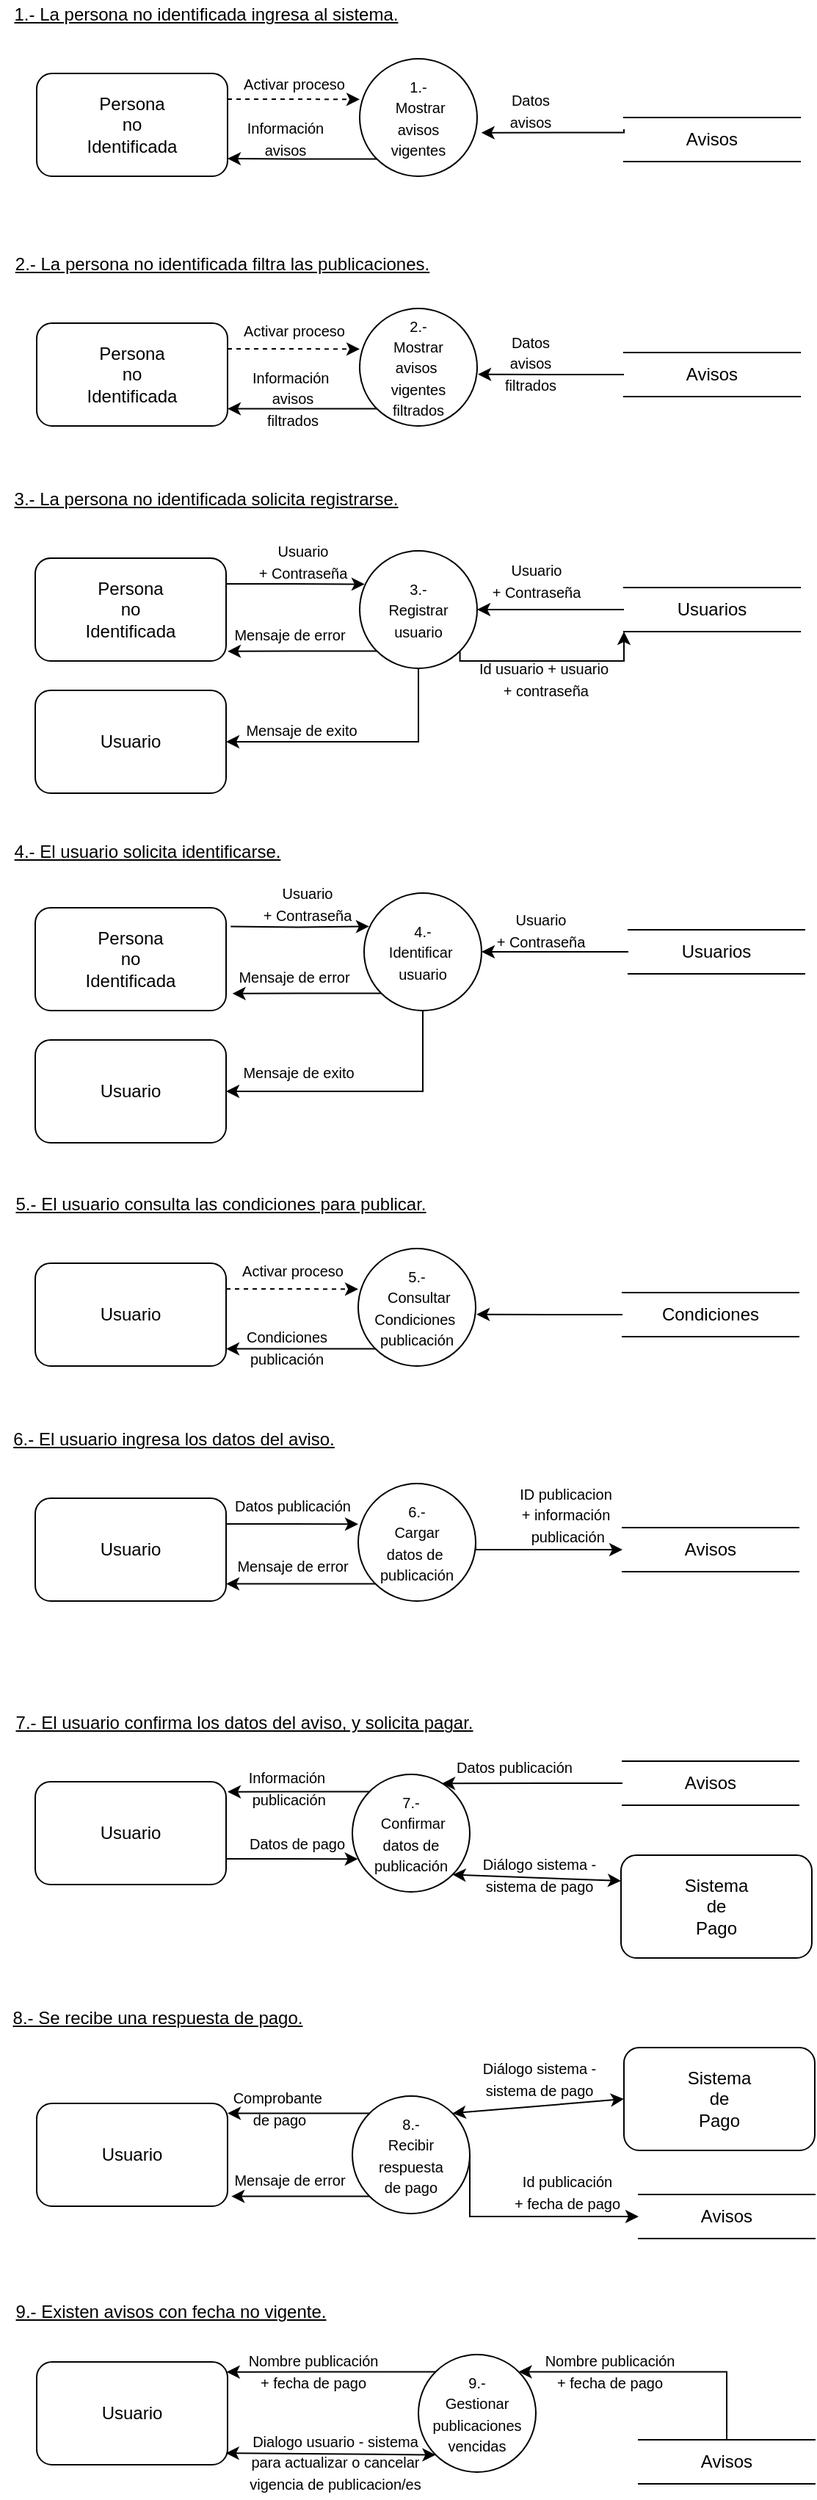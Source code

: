 <mxfile version="12.4.2" type="device" pages="1"><diagram id="OZNG_3REnKGkvGDmZu1G" name="DFD "><mxGraphModel dx="1640" dy="470" grid="0" gridSize="10" guides="1" tooltips="1" connect="1" arrows="1" fold="1" page="1" pageScale="1" pageWidth="827" pageHeight="1169" math="0" shadow="0"><root><mxCell id="0"/><mxCell id="1" parent="0"/><mxCell id="3HTM0qDaS_Y5Fe2qaokm-27" value="&lt;u&gt;1.- La persona no identificada ingresa al sistema.&lt;/u&gt;" style="text;html=1;align=center;verticalAlign=middle;resizable=0;points=[];;autosize=1;" vertex="1" parent="1"><mxGeometry x="-825" y="10" width="280" height="20" as="geometry"/></mxCell><mxCell id="3HTM0qDaS_Y5Fe2qaokm-47" style="edgeStyle=orthogonalEdgeStyle;rounded=0;orthogonalLoop=1;jettySize=auto;html=1;exitX=1;exitY=0.25;exitDx=0;exitDy=0;entryX=0;entryY=0.346;entryDx=0;entryDy=0;entryPerimeter=0;dashed=1;" edge="1" parent="1" source="3HTM0qDaS_Y5Fe2qaokm-44" target="3HTM0qDaS_Y5Fe2qaokm-45"><mxGeometry relative="1" as="geometry"/></mxCell><mxCell id="3HTM0qDaS_Y5Fe2qaokm-44" value="Persona &lt;br&gt;no &lt;br&gt;Identificada" style="rounded=1;whiteSpace=wrap;html=1;" vertex="1" parent="1"><mxGeometry x="-800" y="60" width="130" height="70" as="geometry"/></mxCell><mxCell id="3HTM0qDaS_Y5Fe2qaokm-46" style="edgeStyle=orthogonalEdgeStyle;rounded=0;orthogonalLoop=1;jettySize=auto;html=1;exitX=0;exitY=1;exitDx=0;exitDy=0;" edge="1" parent="1" source="3HTM0qDaS_Y5Fe2qaokm-45"><mxGeometry relative="1" as="geometry"><mxPoint x="-670" y="118" as="targetPoint"/><Array as="points"><mxPoint x="-625" y="118"/></Array></mxGeometry></mxCell><mxCell id="3HTM0qDaS_Y5Fe2qaokm-45" value="&lt;font style=&quot;font-size: 10px&quot;&gt;1.-&lt;br&gt;&amp;nbsp;Mostrar&lt;br&gt;avisos&lt;br&gt;vigentes&lt;/font&gt;" style="ellipse;whiteSpace=wrap;html=1;aspect=fixed;" vertex="1" parent="1"><mxGeometry x="-580" y="50" width="80" height="80" as="geometry"/></mxCell><mxCell id="3HTM0qDaS_Y5Fe2qaokm-48" value="&lt;font style=&quot;font-size: 10px&quot;&gt;Activar proceso&lt;/font&gt;" style="text;html=1;align=center;verticalAlign=middle;resizable=0;points=[];;autosize=1;" vertex="1" parent="1"><mxGeometry x="-665" y="57" width="80" height="20" as="geometry"/></mxCell><mxCell id="3HTM0qDaS_Y5Fe2qaokm-49" value="&lt;font style=&quot;font-size: 10px&quot;&gt;Información&lt;br&gt;avisos&lt;/font&gt;" style="text;html=1;align=center;verticalAlign=middle;resizable=0;points=[];;autosize=1;" vertex="1" parent="1"><mxGeometry x="-666" y="84" width="70" height="40" as="geometry"/></mxCell><mxCell id="3HTM0qDaS_Y5Fe2qaokm-52" style="edgeStyle=orthogonalEdgeStyle;rounded=0;orthogonalLoop=1;jettySize=auto;html=1;exitX=0;exitY=0.267;exitDx=0;exitDy=0;entryX=1.036;entryY=0.629;entryDx=0;entryDy=0;entryPerimeter=0;exitPerimeter=0;" edge="1" parent="1" source="3HTM0qDaS_Y5Fe2qaokm-51" target="3HTM0qDaS_Y5Fe2qaokm-45"><mxGeometry relative="1" as="geometry"><Array as="points"><mxPoint x="-400" y="100"/></Array></mxGeometry></mxCell><mxCell id="3HTM0qDaS_Y5Fe2qaokm-51" value="Avisos" style="shape=partialRectangle;whiteSpace=wrap;html=1;left=0;right=0;fillColor=none;" vertex="1" parent="1"><mxGeometry x="-400" y="90" width="120" height="30" as="geometry"/></mxCell><mxCell id="3HTM0qDaS_Y5Fe2qaokm-53" value="&lt;font style=&quot;font-size: 10px&quot;&gt;Datos&lt;br&gt;avisos&lt;/font&gt;" style="text;html=1;align=center;verticalAlign=middle;resizable=0;points=[];;autosize=1;" vertex="1" parent="1"><mxGeometry x="-483.76" y="65" width="40" height="40" as="geometry"/></mxCell><mxCell id="3HTM0qDaS_Y5Fe2qaokm-54" value="&lt;u&gt;2.- La persona no identificada filtra las publicaciones.&lt;/u&gt;" style="text;html=1;align=center;verticalAlign=middle;resizable=0;points=[];;autosize=1;" vertex="1" parent="1"><mxGeometry x="-824" y="180" width="300" height="20" as="geometry"/></mxCell><mxCell id="3HTM0qDaS_Y5Fe2qaokm-57" style="edgeStyle=orthogonalEdgeStyle;rounded=0;orthogonalLoop=1;jettySize=auto;html=1;exitX=1;exitY=0.25;exitDx=0;exitDy=0;entryX=0;entryY=0.346;entryDx=0;entryDy=0;entryPerimeter=0;dashed=1;" edge="1" parent="1" source="3HTM0qDaS_Y5Fe2qaokm-55" target="3HTM0qDaS_Y5Fe2qaokm-56"><mxGeometry relative="1" as="geometry"/></mxCell><mxCell id="3HTM0qDaS_Y5Fe2qaokm-55" value="Persona &lt;br&gt;no &lt;br&gt;Identificada" style="rounded=1;whiteSpace=wrap;html=1;" vertex="1" parent="1"><mxGeometry x="-800" y="230" width="130" height="70" as="geometry"/></mxCell><mxCell id="3HTM0qDaS_Y5Fe2qaokm-58" style="edgeStyle=orthogonalEdgeStyle;rounded=0;orthogonalLoop=1;jettySize=auto;html=1;exitX=0;exitY=1;exitDx=0;exitDy=0;entryX=1;entryY=0.833;entryDx=0;entryDy=0;entryPerimeter=0;" edge="1" parent="1" source="3HTM0qDaS_Y5Fe2qaokm-56" target="3HTM0qDaS_Y5Fe2qaokm-55"><mxGeometry relative="1" as="geometry"/></mxCell><mxCell id="3HTM0qDaS_Y5Fe2qaokm-56" value="&lt;font style=&quot;font-size: 10px&quot;&gt;2.-&lt;br&gt;&amp;nbsp;Mostrar&amp;nbsp;&lt;br&gt;avisos&amp;nbsp;&lt;br&gt;vigentes&lt;br&gt;filtrados&lt;/font&gt;" style="ellipse;whiteSpace=wrap;html=1;aspect=fixed;" vertex="1" parent="1"><mxGeometry x="-580" y="220" width="80" height="80" as="geometry"/></mxCell><mxCell id="3HTM0qDaS_Y5Fe2qaokm-59" value="&lt;font style=&quot;font-size: 10px&quot;&gt;Activar proceso&lt;/font&gt;" style="text;html=1;align=center;verticalAlign=middle;resizable=0;points=[];;autosize=1;" vertex="1" parent="1"><mxGeometry x="-665.38" y="225" width="80" height="20" as="geometry"/></mxCell><mxCell id="3HTM0qDaS_Y5Fe2qaokm-61" style="edgeStyle=orthogonalEdgeStyle;rounded=0;orthogonalLoop=1;jettySize=auto;html=1;exitX=0;exitY=0.5;exitDx=0;exitDy=0;entryX=1.007;entryY=0.561;entryDx=0;entryDy=0;entryPerimeter=0;" edge="1" parent="1" source="3HTM0qDaS_Y5Fe2qaokm-60" target="3HTM0qDaS_Y5Fe2qaokm-56"><mxGeometry relative="1" as="geometry"/></mxCell><mxCell id="3HTM0qDaS_Y5Fe2qaokm-60" value="Avisos" style="shape=partialRectangle;whiteSpace=wrap;html=1;left=0;right=0;fillColor=none;" vertex="1" parent="1"><mxGeometry x="-400" y="250" width="120" height="30" as="geometry"/></mxCell><mxCell id="3HTM0qDaS_Y5Fe2qaokm-62" value="&lt;font style=&quot;font-size: 10px&quot;&gt;Datos&lt;br&gt;avisos&lt;br&gt;filtrados&lt;/font&gt;" style="text;html=1;align=center;verticalAlign=middle;resizable=0;points=[];;autosize=1;" vertex="1" parent="1"><mxGeometry x="-488.76" y="232" width="50" height="50" as="geometry"/></mxCell><mxCell id="3HTM0qDaS_Y5Fe2qaokm-63" value="&lt;font style=&quot;font-size: 10px&quot;&gt;Información&amp;nbsp;&lt;br&gt;avisos&lt;br&gt;filtrados&lt;/font&gt;" style="text;html=1;align=center;verticalAlign=middle;resizable=0;points=[];;autosize=1;" vertex="1" parent="1"><mxGeometry x="-661" y="256" width="70" height="50" as="geometry"/></mxCell><mxCell id="3HTM0qDaS_Y5Fe2qaokm-64" value="&lt;u&gt;3.- La persona no identificada solicita registrarse.&lt;/u&gt;" style="text;html=1;align=center;verticalAlign=middle;resizable=0;points=[];;autosize=1;" vertex="1" parent="1"><mxGeometry x="-825" y="340" width="280" height="20" as="geometry"/></mxCell><mxCell id="3HTM0qDaS_Y5Fe2qaokm-70" style="edgeStyle=orthogonalEdgeStyle;rounded=0;orthogonalLoop=1;jettySize=auto;html=1;exitX=0;exitY=1;exitDx=0;exitDy=0;entryX=1.008;entryY=0.906;entryDx=0;entryDy=0;entryPerimeter=0;" edge="1" parent="1" source="3HTM0qDaS_Y5Fe2qaokm-65" target="3HTM0qDaS_Y5Fe2qaokm-66"><mxGeometry relative="1" as="geometry"/></mxCell><mxCell id="3HTM0qDaS_Y5Fe2qaokm-75" style="edgeStyle=orthogonalEdgeStyle;rounded=0;orthogonalLoop=1;jettySize=auto;html=1;exitX=1;exitY=1;exitDx=0;exitDy=0;entryX=0;entryY=1;entryDx=0;entryDy=0;" edge="1" parent="1" source="3HTM0qDaS_Y5Fe2qaokm-65" target="3HTM0qDaS_Y5Fe2qaokm-72"><mxGeometry relative="1" as="geometry"><mxPoint x="-370" y="453.429" as="targetPoint"/><Array as="points"><mxPoint x="-512" y="460"/><mxPoint x="-400" y="460"/></Array></mxGeometry></mxCell><mxCell id="3HTM0qDaS_Y5Fe2qaokm-79" style="edgeStyle=orthogonalEdgeStyle;rounded=0;orthogonalLoop=1;jettySize=auto;html=1;exitX=0.5;exitY=1;exitDx=0;exitDy=0;entryX=1;entryY=0.5;entryDx=0;entryDy=0;" edge="1" parent="1" source="3HTM0qDaS_Y5Fe2qaokm-65" target="3HTM0qDaS_Y5Fe2qaokm-78"><mxGeometry relative="1" as="geometry"/></mxCell><mxCell id="3HTM0qDaS_Y5Fe2qaokm-65" value="&lt;font style=&quot;font-size: 10px&quot;&gt;3.- &lt;br&gt;Registrar&lt;br&gt;usuario&lt;/font&gt;" style="ellipse;whiteSpace=wrap;html=1;aspect=fixed;" vertex="1" parent="1"><mxGeometry x="-580" y="385" width="80" height="80" as="geometry"/></mxCell><mxCell id="3HTM0qDaS_Y5Fe2qaokm-68" style="edgeStyle=orthogonalEdgeStyle;rounded=0;orthogonalLoop=1;jettySize=auto;html=1;exitX=1;exitY=0.25;exitDx=0;exitDy=0;entryX=0.043;entryY=0.284;entryDx=0;entryDy=0;entryPerimeter=0;" edge="1" parent="1" source="3HTM0qDaS_Y5Fe2qaokm-66" target="3HTM0qDaS_Y5Fe2qaokm-65"><mxGeometry relative="1" as="geometry"/></mxCell><mxCell id="3HTM0qDaS_Y5Fe2qaokm-66" value="Persona &lt;br&gt;no &lt;br&gt;Identificada" style="rounded=1;whiteSpace=wrap;html=1;" vertex="1" parent="1"><mxGeometry x="-801" y="390" width="130" height="70" as="geometry"/></mxCell><mxCell id="3HTM0qDaS_Y5Fe2qaokm-69" value="&lt;font style=&quot;font-size: 10px&quot;&gt;Usuario &lt;br&gt;+ Contraseña&lt;/font&gt;" style="text;html=1;align=center;verticalAlign=middle;resizable=0;points=[];;autosize=1;" vertex="1" parent="1"><mxGeometry x="-659" y="372" width="80" height="40" as="geometry"/></mxCell><mxCell id="3HTM0qDaS_Y5Fe2qaokm-71" value="&lt;font style=&quot;font-size: 10px&quot;&gt;Mensaje de error&lt;/font&gt;" style="text;html=1;align=center;verticalAlign=middle;resizable=0;points=[];;autosize=1;" vertex="1" parent="1"><mxGeometry x="-673" y="432" width="90" height="20" as="geometry"/></mxCell><mxCell id="3HTM0qDaS_Y5Fe2qaokm-73" style="edgeStyle=orthogonalEdgeStyle;rounded=0;orthogonalLoop=1;jettySize=auto;html=1;exitX=0;exitY=0.5;exitDx=0;exitDy=0;entryX=1;entryY=0.5;entryDx=0;entryDy=0;" edge="1" parent="1" source="3HTM0qDaS_Y5Fe2qaokm-72" target="3HTM0qDaS_Y5Fe2qaokm-65"><mxGeometry relative="1" as="geometry"><mxPoint x="-490" y="424.857" as="targetPoint"/></mxGeometry></mxCell><mxCell id="3HTM0qDaS_Y5Fe2qaokm-72" value="Usuarios" style="shape=partialRectangle;whiteSpace=wrap;html=1;left=0;right=0;fillColor=none;" vertex="1" parent="1"><mxGeometry x="-400" y="410" width="120" height="30" as="geometry"/></mxCell><mxCell id="3HTM0qDaS_Y5Fe2qaokm-74" value="&lt;font style=&quot;font-size: 10px&quot;&gt;Usuario &lt;br&gt;+ Contraseña&lt;/font&gt;" style="text;html=1;align=center;verticalAlign=middle;resizable=0;points=[];;autosize=1;" vertex="1" parent="1"><mxGeometry x="-500" y="385" width="80" height="40" as="geometry"/></mxCell><mxCell id="3HTM0qDaS_Y5Fe2qaokm-76" value="&lt;font style=&quot;font-size: 10px&quot;&gt;Id usuario + usuario&lt;br&gt;&amp;nbsp;+ contraseña&lt;/font&gt;" style="text;html=1;align=center;verticalAlign=middle;resizable=0;points=[];;autosize=1;" vertex="1" parent="1"><mxGeometry x="-505" y="452" width="100" height="40" as="geometry"/></mxCell><mxCell id="3HTM0qDaS_Y5Fe2qaokm-78" value="Usuario" style="rounded=1;whiteSpace=wrap;html=1;" vertex="1" parent="1"><mxGeometry x="-801" y="480" width="130" height="70" as="geometry"/></mxCell><mxCell id="3HTM0qDaS_Y5Fe2qaokm-80" value="&lt;font style=&quot;font-size: 10px&quot;&gt;Mensaje de exito&lt;/font&gt;" style="text;html=1;align=center;verticalAlign=middle;resizable=0;points=[];;autosize=1;" vertex="1" parent="1"><mxGeometry x="-665" y="497" width="90" height="20" as="geometry"/></mxCell><mxCell id="3HTM0qDaS_Y5Fe2qaokm-81" value="&lt;u&gt;4.- El usuario solicita identificarse.&lt;/u&gt;" style="text;html=1;align=center;verticalAlign=middle;resizable=0;points=[];;autosize=1;" vertex="1" parent="1"><mxGeometry x="-825" y="580" width="200" height="20" as="geometry"/></mxCell><mxCell id="3HTM0qDaS_Y5Fe2qaokm-82" value="Persona &lt;br&gt;no &lt;br&gt;Identificada" style="rounded=1;whiteSpace=wrap;html=1;" vertex="1" parent="1"><mxGeometry x="-801" y="628" width="130" height="70" as="geometry"/></mxCell><mxCell id="3HTM0qDaS_Y5Fe2qaokm-83" value="Usuario" style="rounded=1;whiteSpace=wrap;html=1;" vertex="1" parent="1"><mxGeometry x="-801" y="718" width="130" height="70" as="geometry"/></mxCell><mxCell id="3HTM0qDaS_Y5Fe2qaokm-84" style="edgeStyle=orthogonalEdgeStyle;rounded=0;orthogonalLoop=1;jettySize=auto;html=1;exitX=0;exitY=1;exitDx=0;exitDy=0;entryX=1.008;entryY=0.906;entryDx=0;entryDy=0;entryPerimeter=0;" edge="1" parent="1" source="3HTM0qDaS_Y5Fe2qaokm-87"><mxGeometry relative="1" as="geometry"><mxPoint x="-666.714" y="686.429" as="targetPoint"/><Array as="points"><mxPoint x="-622" y="687"/></Array></mxGeometry></mxCell><mxCell id="3HTM0qDaS_Y5Fe2qaokm-95" style="edgeStyle=orthogonalEdgeStyle;rounded=0;orthogonalLoop=1;jettySize=auto;html=1;exitX=0.5;exitY=1;exitDx=0;exitDy=0;entryX=1;entryY=0.5;entryDx=0;entryDy=0;" edge="1" parent="1" source="3HTM0qDaS_Y5Fe2qaokm-87" target="3HTM0qDaS_Y5Fe2qaokm-83"><mxGeometry relative="1" as="geometry"/></mxCell><mxCell id="3HTM0qDaS_Y5Fe2qaokm-87" value="&lt;font style=&quot;font-size: 10px&quot;&gt;4.- &lt;br&gt;Identificar&amp;nbsp;&lt;br&gt;usuario&lt;br&gt;&lt;/font&gt;" style="ellipse;whiteSpace=wrap;html=1;aspect=fixed;" vertex="1" parent="1"><mxGeometry x="-577" y="618" width="80" height="80" as="geometry"/></mxCell><mxCell id="3HTM0qDaS_Y5Fe2qaokm-88" style="edgeStyle=orthogonalEdgeStyle;rounded=0;orthogonalLoop=1;jettySize=auto;html=1;exitX=1;exitY=0.25;exitDx=0;exitDy=0;entryX=0.043;entryY=0.284;entryDx=0;entryDy=0;entryPerimeter=0;" edge="1" parent="1" target="3HTM0qDaS_Y5Fe2qaokm-87"><mxGeometry relative="1" as="geometry"><mxPoint x="-667.857" y="640.714" as="sourcePoint"/></mxGeometry></mxCell><mxCell id="3HTM0qDaS_Y5Fe2qaokm-89" value="&lt;font style=&quot;font-size: 10px&quot;&gt;Mensaje de error&lt;/font&gt;" style="text;html=1;align=center;verticalAlign=middle;resizable=0;points=[];;autosize=1;" vertex="1" parent="1"><mxGeometry x="-670" y="665" width="90" height="20" as="geometry"/></mxCell><mxCell id="3HTM0qDaS_Y5Fe2qaokm-90" style="edgeStyle=orthogonalEdgeStyle;rounded=0;orthogonalLoop=1;jettySize=auto;html=1;exitX=0;exitY=0.5;exitDx=0;exitDy=0;entryX=1;entryY=0.5;entryDx=0;entryDy=0;" edge="1" parent="1" source="3HTM0qDaS_Y5Fe2qaokm-91" target="3HTM0qDaS_Y5Fe2qaokm-87"><mxGeometry relative="1" as="geometry"><mxPoint x="-487" y="657.857" as="targetPoint"/></mxGeometry></mxCell><mxCell id="3HTM0qDaS_Y5Fe2qaokm-91" value="Usuarios" style="shape=partialRectangle;whiteSpace=wrap;html=1;left=0;right=0;fillColor=none;" vertex="1" parent="1"><mxGeometry x="-397" y="643" width="120" height="30" as="geometry"/></mxCell><mxCell id="3HTM0qDaS_Y5Fe2qaokm-92" value="&lt;font style=&quot;font-size: 10px&quot;&gt;Usuario &lt;br&gt;+ Contraseña&lt;/font&gt;" style="text;html=1;align=center;verticalAlign=middle;resizable=0;points=[];;autosize=1;" vertex="1" parent="1"><mxGeometry x="-497" y="623" width="80" height="40" as="geometry"/></mxCell><mxCell id="3HTM0qDaS_Y5Fe2qaokm-94" value="&lt;font style=&quot;font-size: 10px&quot;&gt;Mensaje de exito&lt;/font&gt;" style="text;html=1;align=center;verticalAlign=middle;resizable=0;points=[];;autosize=1;" vertex="1" parent="1"><mxGeometry x="-667" y="730" width="90" height="20" as="geometry"/></mxCell><mxCell id="3HTM0qDaS_Y5Fe2qaokm-96" value="&lt;font style=&quot;font-size: 10px&quot;&gt;Usuario &lt;br&gt;+ Contraseña&lt;/font&gt;" style="text;html=1;align=center;verticalAlign=middle;resizable=0;points=[];;autosize=1;" vertex="1" parent="1"><mxGeometry x="-656" y="605" width="80" height="40" as="geometry"/></mxCell><mxCell id="3HTM0qDaS_Y5Fe2qaokm-98" value="&lt;u&gt;5.- El usuario consulta las condiciones para publicar.&lt;/u&gt;" style="text;html=1;align=center;verticalAlign=middle;resizable=0;points=[];;autosize=1;" vertex="1" parent="1"><mxGeometry x="-825" y="820" width="300" height="20" as="geometry"/></mxCell><mxCell id="3HTM0qDaS_Y5Fe2qaokm-99" style="edgeStyle=orthogonalEdgeStyle;rounded=0;orthogonalLoop=1;jettySize=auto;html=1;exitX=1;exitY=0.25;exitDx=0;exitDy=0;entryX=0;entryY=0.346;entryDx=0;entryDy=0;entryPerimeter=0;dashed=1;" edge="1" parent="1" source="3HTM0qDaS_Y5Fe2qaokm-100" target="3HTM0qDaS_Y5Fe2qaokm-102"><mxGeometry relative="1" as="geometry"/></mxCell><mxCell id="3HTM0qDaS_Y5Fe2qaokm-100" value="Usuario" style="rounded=1;whiteSpace=wrap;html=1;" vertex="1" parent="1"><mxGeometry x="-801" y="870" width="130" height="70" as="geometry"/></mxCell><mxCell id="3HTM0qDaS_Y5Fe2qaokm-101" style="edgeStyle=orthogonalEdgeStyle;rounded=0;orthogonalLoop=1;jettySize=auto;html=1;exitX=0;exitY=1;exitDx=0;exitDy=0;entryX=1;entryY=0.833;entryDx=0;entryDy=0;entryPerimeter=0;" edge="1" parent="1" source="3HTM0qDaS_Y5Fe2qaokm-102" target="3HTM0qDaS_Y5Fe2qaokm-100"><mxGeometry relative="1" as="geometry"/></mxCell><mxCell id="3HTM0qDaS_Y5Fe2qaokm-102" value="&lt;font style=&quot;font-size: 10px&quot;&gt;5.-&lt;br&gt;&amp;nbsp;Consultar&lt;br&gt;Condiciones&amp;nbsp;&lt;br&gt;publicación&lt;br&gt;&lt;/font&gt;" style="ellipse;whiteSpace=wrap;html=1;aspect=fixed;" vertex="1" parent="1"><mxGeometry x="-581" y="860" width="80" height="80" as="geometry"/></mxCell><mxCell id="3HTM0qDaS_Y5Fe2qaokm-103" value="&lt;font style=&quot;font-size: 10px&quot;&gt;Activar proceso&lt;/font&gt;" style="text;html=1;align=center;verticalAlign=middle;resizable=0;points=[];;autosize=1;" vertex="1" parent="1"><mxGeometry x="-666.38" y="865" width="80" height="20" as="geometry"/></mxCell><mxCell id="3HTM0qDaS_Y5Fe2qaokm-104" style="edgeStyle=orthogonalEdgeStyle;rounded=0;orthogonalLoop=1;jettySize=auto;html=1;exitX=0;exitY=0.5;exitDx=0;exitDy=0;entryX=1.007;entryY=0.561;entryDx=0;entryDy=0;entryPerimeter=0;" edge="1" parent="1" source="3HTM0qDaS_Y5Fe2qaokm-105" target="3HTM0qDaS_Y5Fe2qaokm-102"><mxGeometry relative="1" as="geometry"/></mxCell><mxCell id="3HTM0qDaS_Y5Fe2qaokm-105" value="Condiciones" style="shape=partialRectangle;whiteSpace=wrap;html=1;left=0;right=0;fillColor=none;" vertex="1" parent="1"><mxGeometry x="-401" y="890" width="120" height="30" as="geometry"/></mxCell><mxCell id="3HTM0qDaS_Y5Fe2qaokm-107" value="&lt;font style=&quot;font-size: 10px&quot;&gt;Condiciones&lt;br&gt;publicación&lt;/font&gt;" style="text;html=1;align=center;verticalAlign=middle;resizable=0;points=[];;autosize=1;" vertex="1" parent="1"><mxGeometry x="-665" y="907" width="70" height="40" as="geometry"/></mxCell><mxCell id="3HTM0qDaS_Y5Fe2qaokm-108" value="&lt;u&gt;6.- El usuario ingresa los datos del aviso.&lt;/u&gt;" style="text;html=1;align=center;verticalAlign=middle;resizable=0;points=[];;autosize=1;" vertex="1" parent="1"><mxGeometry x="-822" y="980" width="230" height="20" as="geometry"/></mxCell><mxCell id="3HTM0qDaS_Y5Fe2qaokm-109" style="edgeStyle=orthogonalEdgeStyle;rounded=0;orthogonalLoop=1;jettySize=auto;html=1;exitX=1;exitY=0.25;exitDx=0;exitDy=0;entryX=0;entryY=0.346;entryDx=0;entryDy=0;entryPerimeter=0;" edge="1" parent="1" source="3HTM0qDaS_Y5Fe2qaokm-110" target="3HTM0qDaS_Y5Fe2qaokm-112"><mxGeometry relative="1" as="geometry"/></mxCell><mxCell id="3HTM0qDaS_Y5Fe2qaokm-110" value="Usuario" style="rounded=1;whiteSpace=wrap;html=1;" vertex="1" parent="1"><mxGeometry x="-801" y="1030" width="130" height="70" as="geometry"/></mxCell><mxCell id="3HTM0qDaS_Y5Fe2qaokm-111" style="edgeStyle=orthogonalEdgeStyle;rounded=0;orthogonalLoop=1;jettySize=auto;html=1;exitX=0;exitY=1;exitDx=0;exitDy=0;entryX=1;entryY=0.833;entryDx=0;entryDy=0;entryPerimeter=0;" edge="1" parent="1" source="3HTM0qDaS_Y5Fe2qaokm-112" target="3HTM0qDaS_Y5Fe2qaokm-110"><mxGeometry relative="1" as="geometry"/></mxCell><mxCell id="3HTM0qDaS_Y5Fe2qaokm-117" style="edgeStyle=orthogonalEdgeStyle;rounded=0;orthogonalLoop=1;jettySize=auto;html=1;exitX=1;exitY=0.5;exitDx=0;exitDy=0;entryX=0;entryY=0.5;entryDx=0;entryDy=0;" edge="1" parent="1" source="3HTM0qDaS_Y5Fe2qaokm-112" target="3HTM0qDaS_Y5Fe2qaokm-115"><mxGeometry relative="1" as="geometry"><Array as="points"><mxPoint x="-501" y="1065"/></Array></mxGeometry></mxCell><mxCell id="3HTM0qDaS_Y5Fe2qaokm-112" value="&lt;font style=&quot;font-size: 10px&quot;&gt;6.-&lt;br&gt;Cargar&lt;br&gt;datos de&amp;nbsp;&lt;br&gt;publicación&lt;br&gt;&lt;/font&gt;" style="ellipse;whiteSpace=wrap;html=1;aspect=fixed;" vertex="1" parent="1"><mxGeometry x="-581" y="1020" width="80" height="80" as="geometry"/></mxCell><mxCell id="3HTM0qDaS_Y5Fe2qaokm-113" value="&lt;font style=&quot;font-size: 10px&quot;&gt;Datos publicación&lt;/font&gt;" style="text;html=1;align=center;verticalAlign=middle;resizable=0;points=[];;autosize=1;" vertex="1" parent="1"><mxGeometry x="-671.38" y="1025" width="90" height="20" as="geometry"/></mxCell><mxCell id="3HTM0qDaS_Y5Fe2qaokm-115" value="Avisos" style="shape=partialRectangle;whiteSpace=wrap;html=1;left=0;right=0;fillColor=none;" vertex="1" parent="1"><mxGeometry x="-401" y="1050" width="120" height="30" as="geometry"/></mxCell><mxCell id="3HTM0qDaS_Y5Fe2qaokm-116" value="&lt;span style=&quot;font-size: 10px&quot;&gt;Mensaje de error&lt;/span&gt;" style="text;html=1;align=center;verticalAlign=middle;resizable=0;points=[];;autosize=1;" vertex="1" parent="1"><mxGeometry x="-671" y="1066" width="90" height="20" as="geometry"/></mxCell><mxCell id="3HTM0qDaS_Y5Fe2qaokm-118" value="&lt;font style=&quot;font-size: 10px&quot;&gt;ID publicacion&lt;br&gt;+ información&lt;br&gt;&amp;nbsp;publicación&lt;/font&gt;" style="text;html=1;align=center;verticalAlign=middle;resizable=0;points=[];;autosize=1;" vertex="1" parent="1"><mxGeometry x="-480" y="1016" width="80" height="50" as="geometry"/></mxCell><mxCell id="3HTM0qDaS_Y5Fe2qaokm-119" value="&lt;u&gt;7.- El usuario confirma los datos del aviso, y solicita pagar.&lt;/u&gt;" style="text;html=1;align=center;verticalAlign=middle;resizable=0;points=[];;autosize=1;" vertex="1" parent="1"><mxGeometry x="-824" y="1173" width="330" height="20" as="geometry"/></mxCell><mxCell id="3HTM0qDaS_Y5Fe2qaokm-124" style="edgeStyle=orthogonalEdgeStyle;rounded=0;orthogonalLoop=1;jettySize=auto;html=1;exitX=1;exitY=0.75;exitDx=0;exitDy=0;entryX=0.048;entryY=0.72;entryDx=0;entryDy=0;entryPerimeter=0;" edge="1" parent="1" source="3HTM0qDaS_Y5Fe2qaokm-120" target="3HTM0qDaS_Y5Fe2qaokm-121"><mxGeometry relative="1" as="geometry"/></mxCell><mxCell id="3HTM0qDaS_Y5Fe2qaokm-120" value="Usuario" style="rounded=1;whiteSpace=wrap;html=1;" vertex="1" parent="1"><mxGeometry x="-801" y="1223" width="130" height="70" as="geometry"/></mxCell><mxCell id="3HTM0qDaS_Y5Fe2qaokm-122" style="edgeStyle=orthogonalEdgeStyle;rounded=0;orthogonalLoop=1;jettySize=auto;html=1;exitX=0;exitY=0;exitDx=0;exitDy=0;" edge="1" parent="1" source="3HTM0qDaS_Y5Fe2qaokm-121"><mxGeometry relative="1" as="geometry"><mxPoint x="-670" y="1229.857" as="targetPoint"/></mxGeometry></mxCell><mxCell id="3HTM0qDaS_Y5Fe2qaokm-121" value="&lt;font style=&quot;font-size: 10px&quot;&gt;7.-&lt;br&gt;&amp;nbsp;Confirmar&lt;br&gt;datos de&lt;br&gt;publicación&lt;br&gt;&lt;/font&gt;" style="ellipse;whiteSpace=wrap;html=1;aspect=fixed;" vertex="1" parent="1"><mxGeometry x="-585" y="1218" width="80" height="80" as="geometry"/></mxCell><mxCell id="3HTM0qDaS_Y5Fe2qaokm-123" value="&lt;font style=&quot;font-size: 10px&quot;&gt;Información&lt;br&gt;&amp;nbsp;publicación&lt;/font&gt;" style="text;html=1;align=center;verticalAlign=middle;resizable=0;points=[];;autosize=1;" vertex="1" parent="1"><mxGeometry x="-665" y="1207" width="70" height="40" as="geometry"/></mxCell><mxCell id="3HTM0qDaS_Y5Fe2qaokm-125" value="&lt;font style=&quot;font-size: 10px&quot;&gt;Datos de pago&lt;/font&gt;" style="text;html=1;align=center;verticalAlign=middle;resizable=0;points=[];;autosize=1;" vertex="1" parent="1"><mxGeometry x="-663" y="1255" width="80" height="20" as="geometry"/></mxCell><mxCell id="3HTM0qDaS_Y5Fe2qaokm-127" style="edgeStyle=orthogonalEdgeStyle;rounded=0;orthogonalLoop=1;jettySize=auto;html=1;exitX=0;exitY=0.5;exitDx=0;exitDy=0;entryX=0.763;entryY=0.077;entryDx=0;entryDy=0;entryPerimeter=0;" edge="1" parent="1" source="3HTM0qDaS_Y5Fe2qaokm-126" target="3HTM0qDaS_Y5Fe2qaokm-121"><mxGeometry relative="1" as="geometry"/></mxCell><mxCell id="3HTM0qDaS_Y5Fe2qaokm-126" value="Avisos" style="shape=partialRectangle;whiteSpace=wrap;html=1;left=0;right=0;fillColor=none;" vertex="1" parent="1"><mxGeometry x="-401" y="1209" width="120" height="30" as="geometry"/></mxCell><mxCell id="3HTM0qDaS_Y5Fe2qaokm-128" value="&lt;font style=&quot;font-size: 10px&quot;&gt;Datos publicación&lt;/font&gt;" style="text;html=1;align=center;verticalAlign=middle;resizable=0;points=[];;autosize=1;" vertex="1" parent="1"><mxGeometry x="-520" y="1203" width="90" height="20" as="geometry"/></mxCell><mxCell id="3HTM0qDaS_Y5Fe2qaokm-129" value="" style="endArrow=classic;startArrow=classic;html=1;entryX=0;entryY=0.25;entryDx=0;entryDy=0;exitX=1;exitY=1;exitDx=0;exitDy=0;" edge="1" parent="1" source="3HTM0qDaS_Y5Fe2qaokm-121" target="3HTM0qDaS_Y5Fe2qaokm-130"><mxGeometry width="50" height="50" relative="1" as="geometry"><mxPoint x="-470" y="1303" as="sourcePoint"/><mxPoint x="-420" y="1253" as="targetPoint"/></mxGeometry></mxCell><mxCell id="3HTM0qDaS_Y5Fe2qaokm-130" value="Sistema&lt;br&gt;de&lt;br&gt;Pago" style="rounded=1;whiteSpace=wrap;html=1;" vertex="1" parent="1"><mxGeometry x="-402" y="1273" width="130" height="70" as="geometry"/></mxCell><mxCell id="3HTM0qDaS_Y5Fe2qaokm-131" value="&lt;font style=&quot;font-size: 10px&quot;&gt;Diálogo sistema -&lt;br&gt;sistema de pago&lt;br&gt;&lt;/font&gt;" style="text;html=1;align=center;verticalAlign=middle;resizable=0;points=[];;autosize=1;" vertex="1" parent="1"><mxGeometry x="-503" y="1266" width="90" height="40" as="geometry"/></mxCell><mxCell id="3HTM0qDaS_Y5Fe2qaokm-132" value="&lt;u&gt;8.- Se recibe una respuesta de pago.&lt;/u&gt;" style="text;html=1;align=center;verticalAlign=middle;resizable=0;points=[];;autosize=1;" vertex="1" parent="1"><mxGeometry x="-823" y="1374" width="210" height="20" as="geometry"/></mxCell><mxCell id="3HTM0qDaS_Y5Fe2qaokm-135" style="edgeStyle=orthogonalEdgeStyle;rounded=0;orthogonalLoop=1;jettySize=auto;html=1;exitX=0;exitY=0;exitDx=0;exitDy=0;entryX=1;entryY=0.096;entryDx=0;entryDy=0;entryPerimeter=0;" edge="1" parent="1" source="3HTM0qDaS_Y5Fe2qaokm-133" target="3HTM0qDaS_Y5Fe2qaokm-134"><mxGeometry relative="1" as="geometry"/></mxCell><mxCell id="3HTM0qDaS_Y5Fe2qaokm-136" style="edgeStyle=orthogonalEdgeStyle;rounded=0;orthogonalLoop=1;jettySize=auto;html=1;exitX=0;exitY=1;exitDx=0;exitDy=0;entryX=1.02;entryY=0.904;entryDx=0;entryDy=0;entryPerimeter=0;" edge="1" parent="1" source="3HTM0qDaS_Y5Fe2qaokm-133" target="3HTM0qDaS_Y5Fe2qaokm-134"><mxGeometry relative="1" as="geometry"/></mxCell><mxCell id="3HTM0qDaS_Y5Fe2qaokm-144" style="edgeStyle=orthogonalEdgeStyle;rounded=0;orthogonalLoop=1;jettySize=auto;html=1;exitX=1;exitY=0.5;exitDx=0;exitDy=0;entryX=0;entryY=0.5;entryDx=0;entryDy=0;" edge="1" parent="1" source="3HTM0qDaS_Y5Fe2qaokm-133" target="3HTM0qDaS_Y5Fe2qaokm-141"><mxGeometry relative="1" as="geometry"><Array as="points"><mxPoint x="-505" y="1519"/></Array></mxGeometry></mxCell><mxCell id="3HTM0qDaS_Y5Fe2qaokm-133" value="&lt;font style=&quot;font-size: 10px&quot;&gt;8.-&lt;br&gt;Recibir&lt;br&gt;respuesta&lt;br&gt;de pago&lt;br&gt;&lt;/font&gt;" style="ellipse;whiteSpace=wrap;html=1;aspect=fixed;" vertex="1" parent="1"><mxGeometry x="-585" y="1437" width="80" height="80" as="geometry"/></mxCell><mxCell id="3HTM0qDaS_Y5Fe2qaokm-134" value="Usuario" style="rounded=1;whiteSpace=wrap;html=1;" vertex="1" parent="1"><mxGeometry x="-800" y="1442" width="130" height="70" as="geometry"/></mxCell><mxCell id="3HTM0qDaS_Y5Fe2qaokm-137" value="&lt;font style=&quot;font-size: 10px&quot;&gt;Comprobante&amp;nbsp;&lt;br&gt;de pago&lt;br&gt;&lt;/font&gt;" style="text;html=1;align=center;verticalAlign=middle;resizable=0;points=[];;autosize=1;" vertex="1" parent="1"><mxGeometry x="-675" y="1425" width="80" height="40" as="geometry"/></mxCell><mxCell id="3HTM0qDaS_Y5Fe2qaokm-138" value="&lt;font style=&quot;font-size: 10px&quot;&gt;Mensaje de error&lt;br&gt;&lt;/font&gt;" style="text;html=1;align=center;verticalAlign=middle;resizable=0;points=[];;autosize=1;" vertex="1" parent="1"><mxGeometry x="-673.38" y="1484" width="90" height="20" as="geometry"/></mxCell><mxCell id="3HTM0qDaS_Y5Fe2qaokm-139" value="" style="endArrow=classic;startArrow=classic;html=1;entryX=0;entryY=0.5;entryDx=0;entryDy=0;exitX=1;exitY=0;exitDx=0;exitDy=0;" edge="1" parent="1" source="3HTM0qDaS_Y5Fe2qaokm-133" target="3HTM0qDaS_Y5Fe2qaokm-140"><mxGeometry width="50" height="50" relative="1" as="geometry"><mxPoint x="-511.716" y="1442.894" as="sourcePoint"/><mxPoint x="-397" y="1447.11" as="targetPoint"/></mxGeometry></mxCell><mxCell id="3HTM0qDaS_Y5Fe2qaokm-140" value="Sistema&lt;br&gt;de&lt;br&gt;Pago" style="rounded=1;whiteSpace=wrap;html=1;" vertex="1" parent="1"><mxGeometry x="-400" y="1404" width="130" height="70" as="geometry"/></mxCell><mxCell id="3HTM0qDaS_Y5Fe2qaokm-141" value="Avisos" style="shape=partialRectangle;whiteSpace=wrap;html=1;left=0;right=0;fillColor=none;" vertex="1" parent="1"><mxGeometry x="-390" y="1504" width="120" height="30" as="geometry"/></mxCell><mxCell id="3HTM0qDaS_Y5Fe2qaokm-142" value="&lt;font style=&quot;font-size: 10px&quot;&gt;Diálogo sistema -&lt;br&gt;sistema de pago&lt;br&gt;&lt;/font&gt;" style="text;html=1;align=center;verticalAlign=middle;resizable=0;points=[];;autosize=1;" vertex="1" parent="1"><mxGeometry x="-503" y="1405" width="90" height="40" as="geometry"/></mxCell><mxCell id="3HTM0qDaS_Y5Fe2qaokm-145" value="&lt;font style=&quot;font-size: 10px&quot;&gt;Id publicación&lt;br&gt;+ fecha de pago&lt;br&gt;&lt;/font&gt;" style="text;html=1;align=center;verticalAlign=middle;resizable=0;points=[];;autosize=1;" vertex="1" parent="1"><mxGeometry x="-484" y="1482" width="90" height="40" as="geometry"/></mxCell><mxCell id="3HTM0qDaS_Y5Fe2qaokm-158" style="edgeStyle=orthogonalEdgeStyle;rounded=0;orthogonalLoop=1;jettySize=auto;html=1;exitX=0;exitY=0;exitDx=0;exitDy=0;entryX=0.995;entryY=0.098;entryDx=0;entryDy=0;entryPerimeter=0;" edge="1" parent="1" source="3HTM0qDaS_Y5Fe2qaokm-149" target="3HTM0qDaS_Y5Fe2qaokm-156"><mxGeometry relative="1" as="geometry"/></mxCell><mxCell id="3HTM0qDaS_Y5Fe2qaokm-149" value="&lt;font style=&quot;font-size: 10px&quot;&gt;9.-&lt;br&gt;Gestionar&lt;br&gt;publicaciones&lt;br&gt;vencidas&lt;/font&gt;" style="ellipse;whiteSpace=wrap;html=1;aspect=fixed;" vertex="1" parent="1"><mxGeometry x="-540" y="1613" width="80" height="80" as="geometry"/></mxCell><mxCell id="3HTM0qDaS_Y5Fe2qaokm-152" value="&lt;font style=&quot;font-size: 10px&quot;&gt;Nombre publicación&lt;br&gt;+ fecha de pago&lt;/font&gt;" style="text;html=1;align=center;verticalAlign=middle;resizable=0;points=[];;autosize=1;" vertex="1" parent="1"><mxGeometry x="-662" y="1604" width="100" height="40" as="geometry"/></mxCell><mxCell id="3HTM0qDaS_Y5Fe2qaokm-153" value="&lt;font style=&quot;font-size: 10px&quot;&gt;Dialogo usuario - sistema &lt;br&gt;para actualizar o cancelar &lt;br&gt;vigencia de publicacion/es&lt;/font&gt;" style="text;html=1;align=center;verticalAlign=middle;resizable=0;points=[];;autosize=1;" vertex="1" parent="1"><mxGeometry x="-662" y="1661" width="130" height="50" as="geometry"/></mxCell><mxCell id="3HTM0qDaS_Y5Fe2qaokm-155" value="&lt;u&gt;9.- Existen avisos con fecha no vigente.&lt;/u&gt;" style="text;html=1;align=center;verticalAlign=middle;resizable=0;points=[];;autosize=1;" vertex="1" parent="1"><mxGeometry x="-824" y="1574" width="230" height="20" as="geometry"/></mxCell><mxCell id="3HTM0qDaS_Y5Fe2qaokm-156" value="Usuario" style="rounded=1;whiteSpace=wrap;html=1;" vertex="1" parent="1"><mxGeometry x="-800" y="1618" width="130" height="70" as="geometry"/></mxCell><mxCell id="3HTM0qDaS_Y5Fe2qaokm-157" value="" style="endArrow=classic;startArrow=classic;html=1;entryX=0;entryY=1;entryDx=0;entryDy=0;exitX=0.991;exitY=0.887;exitDx=0;exitDy=0;exitPerimeter=0;" edge="1" parent="1" source="3HTM0qDaS_Y5Fe2qaokm-156" target="3HTM0qDaS_Y5Fe2qaokm-149"><mxGeometry width="50" height="50" relative="1" as="geometry"><mxPoint x="-611" y="1693" as="sourcePoint"/><mxPoint x="-561" y="1643" as="targetPoint"/></mxGeometry></mxCell><mxCell id="3HTM0qDaS_Y5Fe2qaokm-160" style="edgeStyle=orthogonalEdgeStyle;rounded=0;orthogonalLoop=1;jettySize=auto;html=1;exitX=0.5;exitY=0;exitDx=0;exitDy=0;entryX=1;entryY=0;entryDx=0;entryDy=0;" edge="1" parent="1" source="3HTM0qDaS_Y5Fe2qaokm-159" target="3HTM0qDaS_Y5Fe2qaokm-149"><mxGeometry relative="1" as="geometry"/></mxCell><mxCell id="3HTM0qDaS_Y5Fe2qaokm-159" value="Avisos" style="shape=partialRectangle;whiteSpace=wrap;html=1;left=0;right=0;fillColor=none;" vertex="1" parent="1"><mxGeometry x="-390" y="1671" width="120" height="30" as="geometry"/></mxCell><mxCell id="3HTM0qDaS_Y5Fe2qaokm-161" value="&lt;font style=&quot;font-size: 10px&quot;&gt;Nombre publicación&lt;br&gt;+ fecha de pago&lt;/font&gt;" style="text;html=1;align=center;verticalAlign=middle;resizable=0;points=[];;autosize=1;" vertex="1" parent="1"><mxGeometry x="-460" y="1604" width="100" height="40" as="geometry"/></mxCell></root></mxGraphModel></diagram></mxfile>
